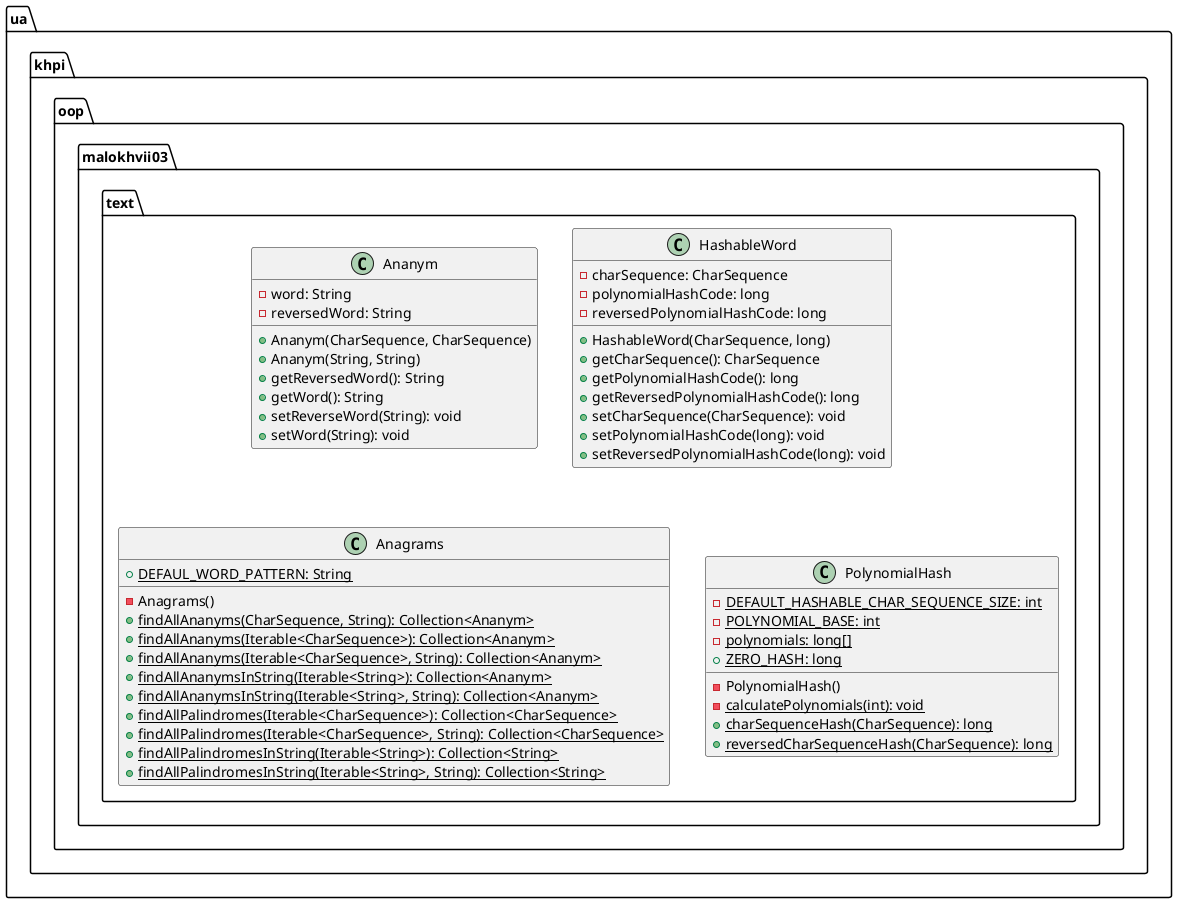 @startuml

    namespace ua.khpi.oop.malokhvii03.text {

        class Ananym {
            -word: String
            -reversedWord: String
            +Ananym(CharSequence, CharSequence)
            +Ananym(String, String)
            +getReversedWord(): String
            +getWord(): String
            +setReverseWord(String): void
            +setWord(String): void
        }

        class HashableWord {
            -charSequence: CharSequence
            -polynomialHashCode: long
            -reversedPolynomialHashCode: long
            +HashableWord(CharSequence, long)
            +getCharSequence(): CharSequence
            +getPolynomialHashCode(): long
            +getReversedPolynomialHashCode(): long
            +setCharSequence(CharSequence): void
            +setPolynomialHashCode(long): void
            +setReversedPolynomialHashCode(long): void
        }

        class Anagrams {
            {static} +DEFAUL_WORD_PATTERN: String
            -Anagrams()
            {static} +findAllAnanyms(CharSequence, String): Collection<Ananym>
            {static} +findAllAnanyms(Iterable<CharSequence>): Collection<Ananym>
            {static} +findAllAnanyms(Iterable<CharSequence>, String): Collection<Ananym>
            {static} +findAllAnanymsInString(Iterable<String>): Collection<Ananym>
            {static} +findAllAnanymsInString(Iterable<String>, String): Collection<Ananym>
            {static} +findAllPalindromes(Iterable<CharSequence>): Collection<CharSequence>
            {static} +findAllPalindromes(Iterable<CharSequence>, String): Collection<CharSequence>
            {static} +findAllPalindromesInString(Iterable<String>): Collection<String>
            {static} +findAllPalindromesInString(Iterable<String>, String): Collection<String>
        }

        class PolynomialHash {
            {static} -DEFAULT_HASHABLE_CHAR_SEQUENCE_SIZE: int
            {static} -POLYNOMIAL_BASE: int
            {static} -polynomials: long[]
            {static} +ZERO_HASH: long
            -PolynomialHash()
            {static} -calculatePolynomials(int): void
            {static} +charSequenceHash(CharSequence): long
            {static} +reversedCharSequenceHash(CharSequence): long
        }

    }

@enduml

